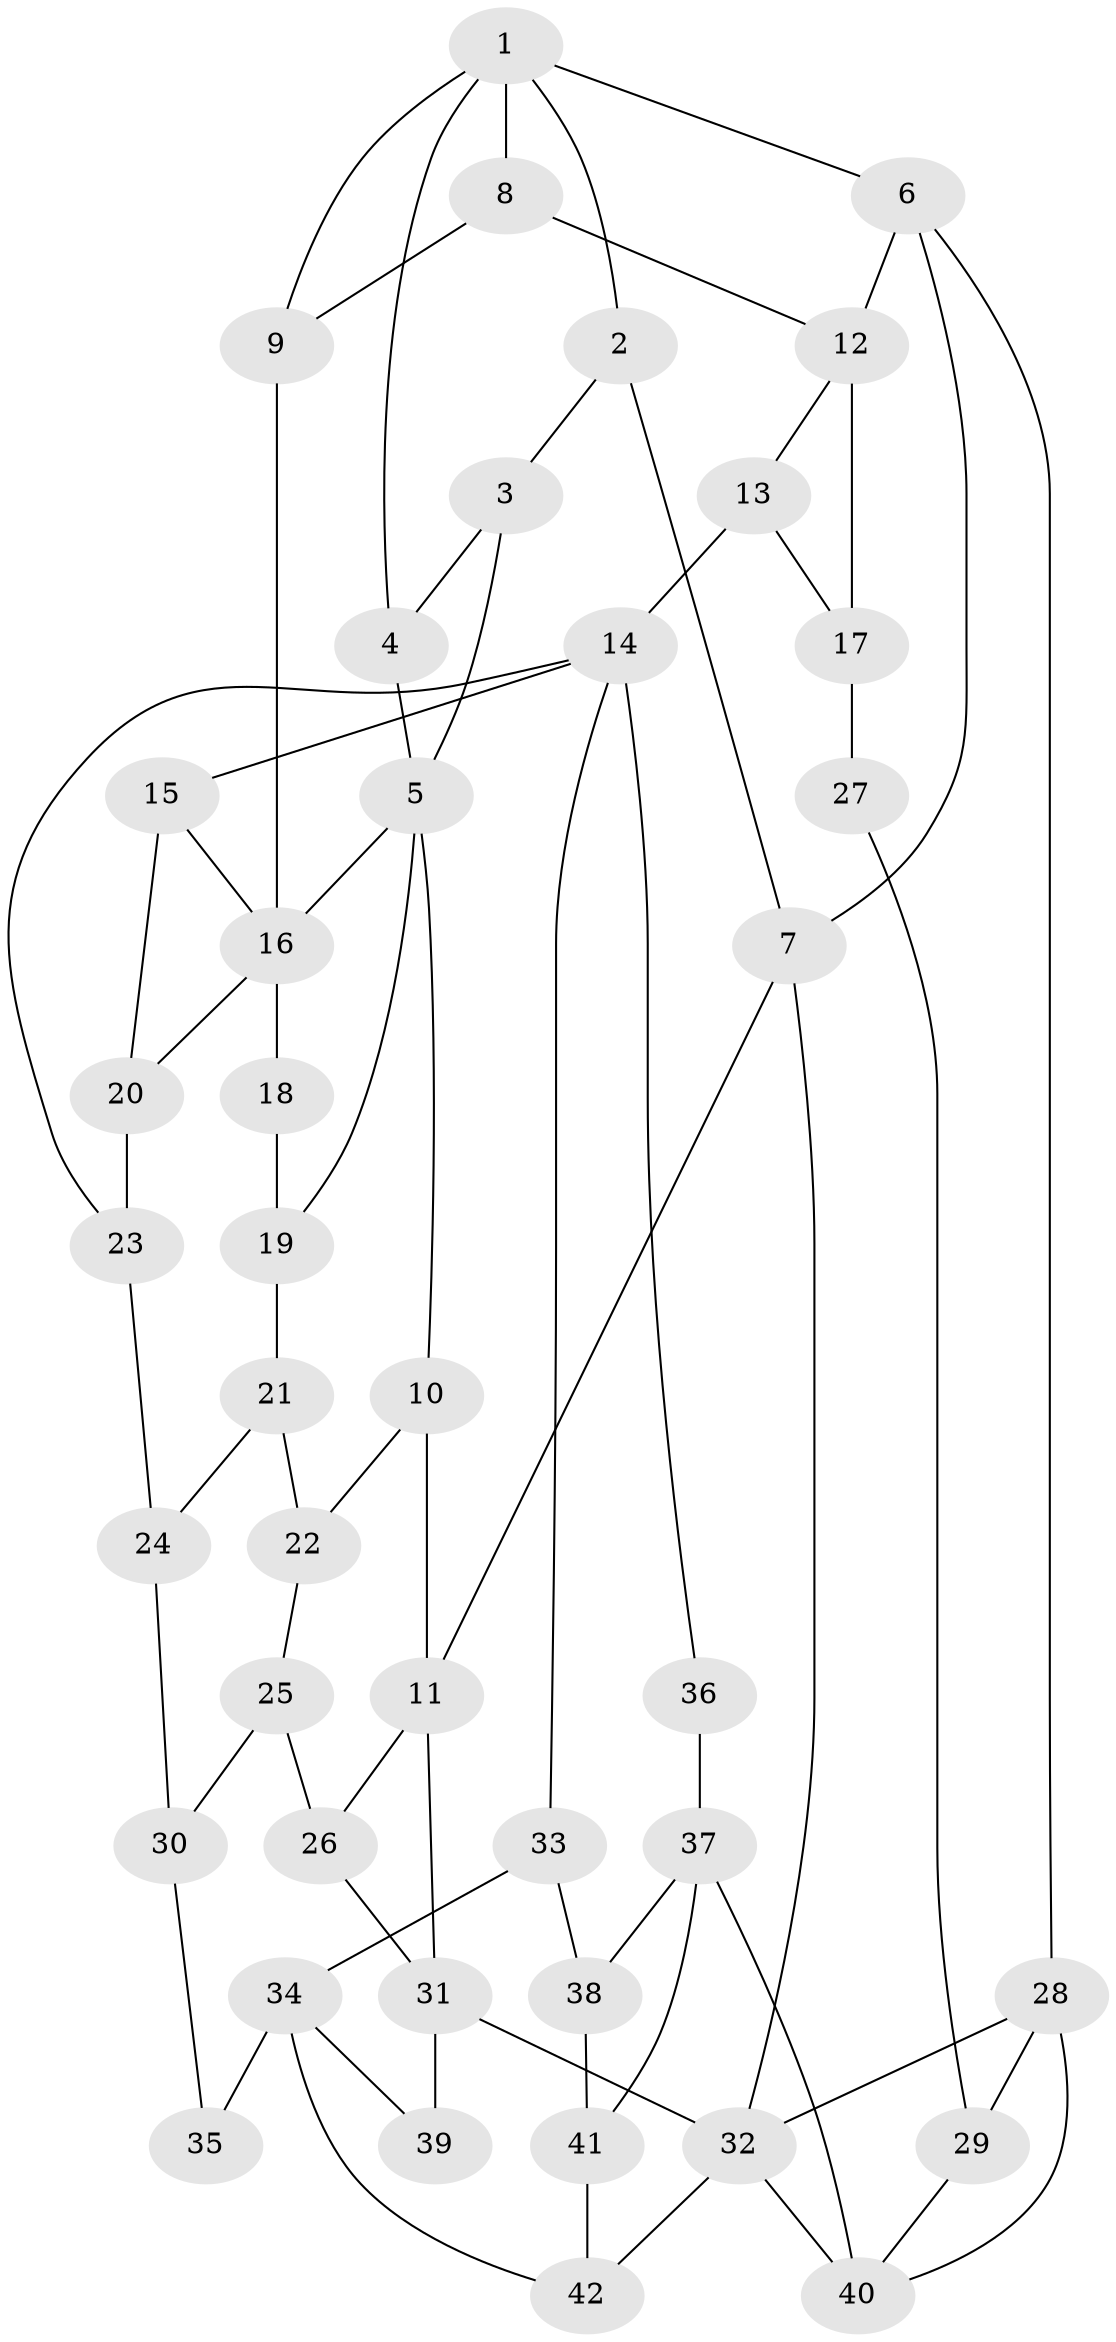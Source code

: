 // original degree distribution, {3: 0.023809523809523808, 5: 0.5714285714285714, 4: 0.21428571428571427, 6: 0.19047619047619047}
// Generated by graph-tools (version 1.1) at 2025/38/03/09/25 02:38:42]
// undirected, 42 vertices, 70 edges
graph export_dot {
graph [start="1"]
  node [color=gray90,style=filled];
  1;
  2;
  3;
  4;
  5;
  6;
  7;
  8;
  9;
  10;
  11;
  12;
  13;
  14;
  15;
  16;
  17;
  18;
  19;
  20;
  21;
  22;
  23;
  24;
  25;
  26;
  27;
  28;
  29;
  30;
  31;
  32;
  33;
  34;
  35;
  36;
  37;
  38;
  39;
  40;
  41;
  42;
  1 -- 2 [weight=1.0];
  1 -- 4 [weight=1.0];
  1 -- 6 [weight=1.0];
  1 -- 8 [weight=1.0];
  1 -- 9 [weight=1.0];
  2 -- 3 [weight=1.0];
  2 -- 7 [weight=1.0];
  3 -- 4 [weight=1.0];
  3 -- 5 [weight=1.0];
  4 -- 5 [weight=1.0];
  5 -- 10 [weight=2.0];
  5 -- 16 [weight=1.0];
  5 -- 19 [weight=1.0];
  6 -- 7 [weight=1.0];
  6 -- 12 [weight=1.0];
  6 -- 28 [weight=1.0];
  7 -- 11 [weight=1.0];
  7 -- 32 [weight=1.0];
  8 -- 9 [weight=1.0];
  8 -- 12 [weight=1.0];
  9 -- 16 [weight=1.0];
  10 -- 11 [weight=2.0];
  10 -- 22 [weight=1.0];
  11 -- 26 [weight=2.0];
  11 -- 31 [weight=1.0];
  12 -- 13 [weight=1.0];
  12 -- 17 [weight=2.0];
  13 -- 14 [weight=2.0];
  13 -- 17 [weight=2.0];
  14 -- 15 [weight=1.0];
  14 -- 23 [weight=1.0];
  14 -- 33 [weight=1.0];
  14 -- 36 [weight=1.0];
  15 -- 16 [weight=1.0];
  15 -- 20 [weight=1.0];
  16 -- 18 [weight=2.0];
  16 -- 20 [weight=1.0];
  17 -- 27 [weight=2.0];
  18 -- 19 [weight=1.0];
  19 -- 21 [weight=1.0];
  20 -- 23 [weight=1.0];
  21 -- 22 [weight=1.0];
  21 -- 24 [weight=1.0];
  22 -- 25 [weight=1.0];
  23 -- 24 [weight=1.0];
  24 -- 30 [weight=1.0];
  25 -- 26 [weight=1.0];
  25 -- 30 [weight=1.0];
  26 -- 31 [weight=1.0];
  27 -- 29 [weight=1.0];
  28 -- 29 [weight=1.0];
  28 -- 32 [weight=1.0];
  28 -- 40 [weight=1.0];
  29 -- 40 [weight=1.0];
  30 -- 35 [weight=1.0];
  31 -- 32 [weight=2.0];
  31 -- 39 [weight=2.0];
  32 -- 40 [weight=1.0];
  32 -- 42 [weight=1.0];
  33 -- 34 [weight=1.0];
  33 -- 38 [weight=1.0];
  34 -- 35 [weight=2.0];
  34 -- 39 [weight=2.0];
  34 -- 42 [weight=1.0];
  36 -- 37 [weight=2.0];
  37 -- 38 [weight=1.0];
  37 -- 40 [weight=2.0];
  37 -- 41 [weight=1.0];
  38 -- 41 [weight=1.0];
  41 -- 42 [weight=1.0];
}
